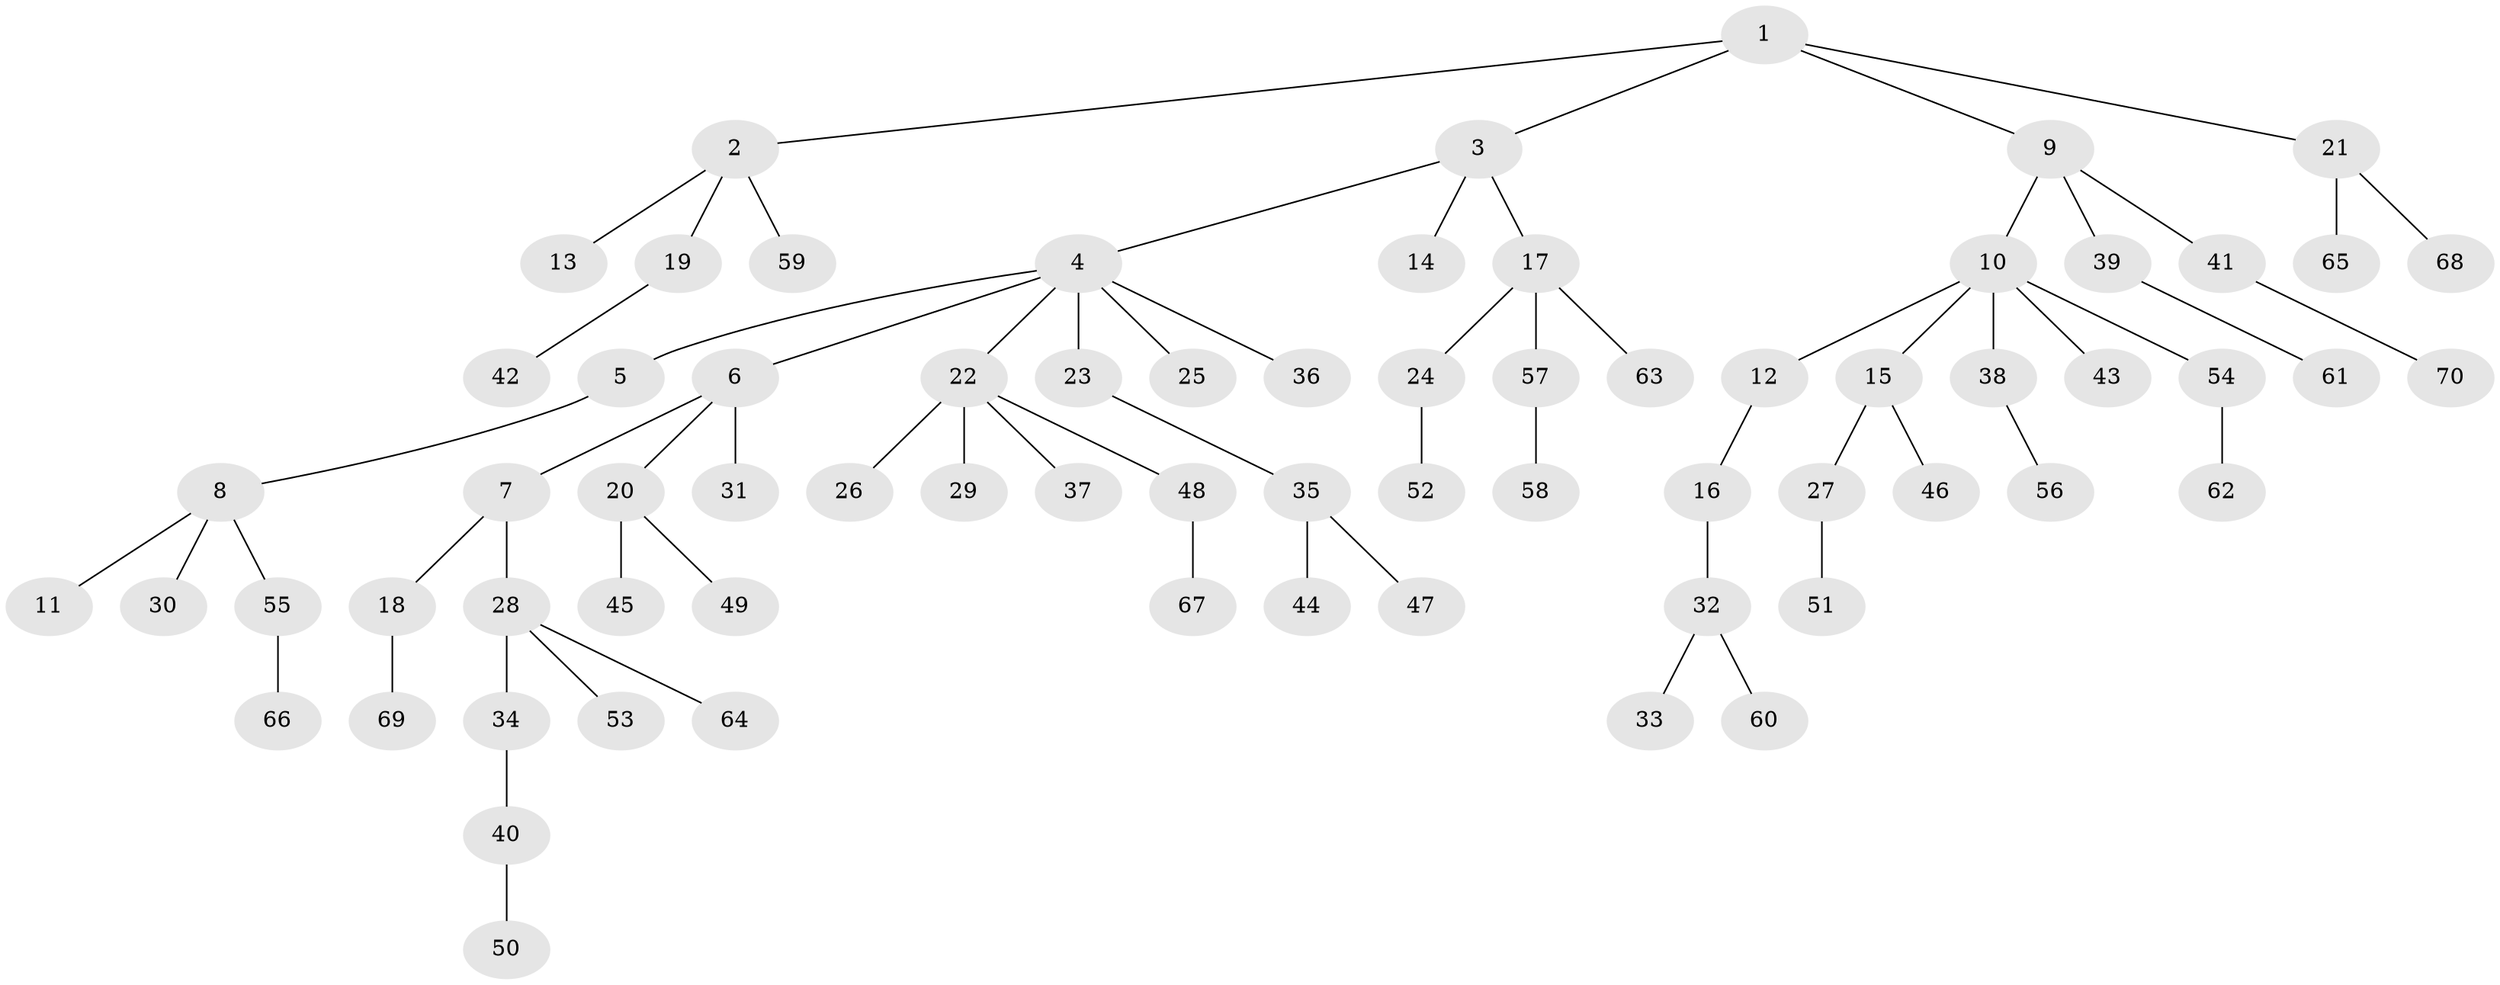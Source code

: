 // coarse degree distribution, {5: 0.03571428571428571, 3: 0.14285714285714285, 6: 0.03571428571428571, 2: 0.21428571428571427, 4: 0.03571428571428571, 1: 0.5357142857142857}
// Generated by graph-tools (version 1.1) at 2025/19/03/04/25 18:19:26]
// undirected, 70 vertices, 69 edges
graph export_dot {
graph [start="1"]
  node [color=gray90,style=filled];
  1;
  2;
  3;
  4;
  5;
  6;
  7;
  8;
  9;
  10;
  11;
  12;
  13;
  14;
  15;
  16;
  17;
  18;
  19;
  20;
  21;
  22;
  23;
  24;
  25;
  26;
  27;
  28;
  29;
  30;
  31;
  32;
  33;
  34;
  35;
  36;
  37;
  38;
  39;
  40;
  41;
  42;
  43;
  44;
  45;
  46;
  47;
  48;
  49;
  50;
  51;
  52;
  53;
  54;
  55;
  56;
  57;
  58;
  59;
  60;
  61;
  62;
  63;
  64;
  65;
  66;
  67;
  68;
  69;
  70;
  1 -- 2;
  1 -- 3;
  1 -- 9;
  1 -- 21;
  2 -- 13;
  2 -- 19;
  2 -- 59;
  3 -- 4;
  3 -- 14;
  3 -- 17;
  4 -- 5;
  4 -- 6;
  4 -- 22;
  4 -- 23;
  4 -- 25;
  4 -- 36;
  5 -- 8;
  6 -- 7;
  6 -- 20;
  6 -- 31;
  7 -- 18;
  7 -- 28;
  8 -- 11;
  8 -- 30;
  8 -- 55;
  9 -- 10;
  9 -- 39;
  9 -- 41;
  10 -- 12;
  10 -- 15;
  10 -- 38;
  10 -- 43;
  10 -- 54;
  12 -- 16;
  15 -- 27;
  15 -- 46;
  16 -- 32;
  17 -- 24;
  17 -- 57;
  17 -- 63;
  18 -- 69;
  19 -- 42;
  20 -- 45;
  20 -- 49;
  21 -- 65;
  21 -- 68;
  22 -- 26;
  22 -- 29;
  22 -- 37;
  22 -- 48;
  23 -- 35;
  24 -- 52;
  27 -- 51;
  28 -- 34;
  28 -- 53;
  28 -- 64;
  32 -- 33;
  32 -- 60;
  34 -- 40;
  35 -- 44;
  35 -- 47;
  38 -- 56;
  39 -- 61;
  40 -- 50;
  41 -- 70;
  48 -- 67;
  54 -- 62;
  55 -- 66;
  57 -- 58;
}
